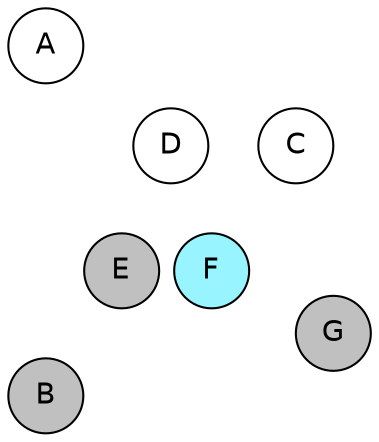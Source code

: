 
graph {

layout = circo;
mindist = .1

node [shape = circle, fontname = Helvetica, margin = 0, style = filled]
edge [style=invis]

subgraph 1 {
	E -- F -- F# -- G -- G# -- A -- A# -- B -- C -- C# -- D -- D# -- E
}

C [fillcolor = white];
C# [fillcolor = white];
D [fillcolor = white];
D# [fillcolor = gray];
E [fillcolor = gray];
F [fillcolor = cadetblue1];
F# [fillcolor = gray];
G [fillcolor = gray];
G# [fillcolor = gray];
A [fillcolor = white];
A# [fillcolor = gray];
B [fillcolor = gray];
}
